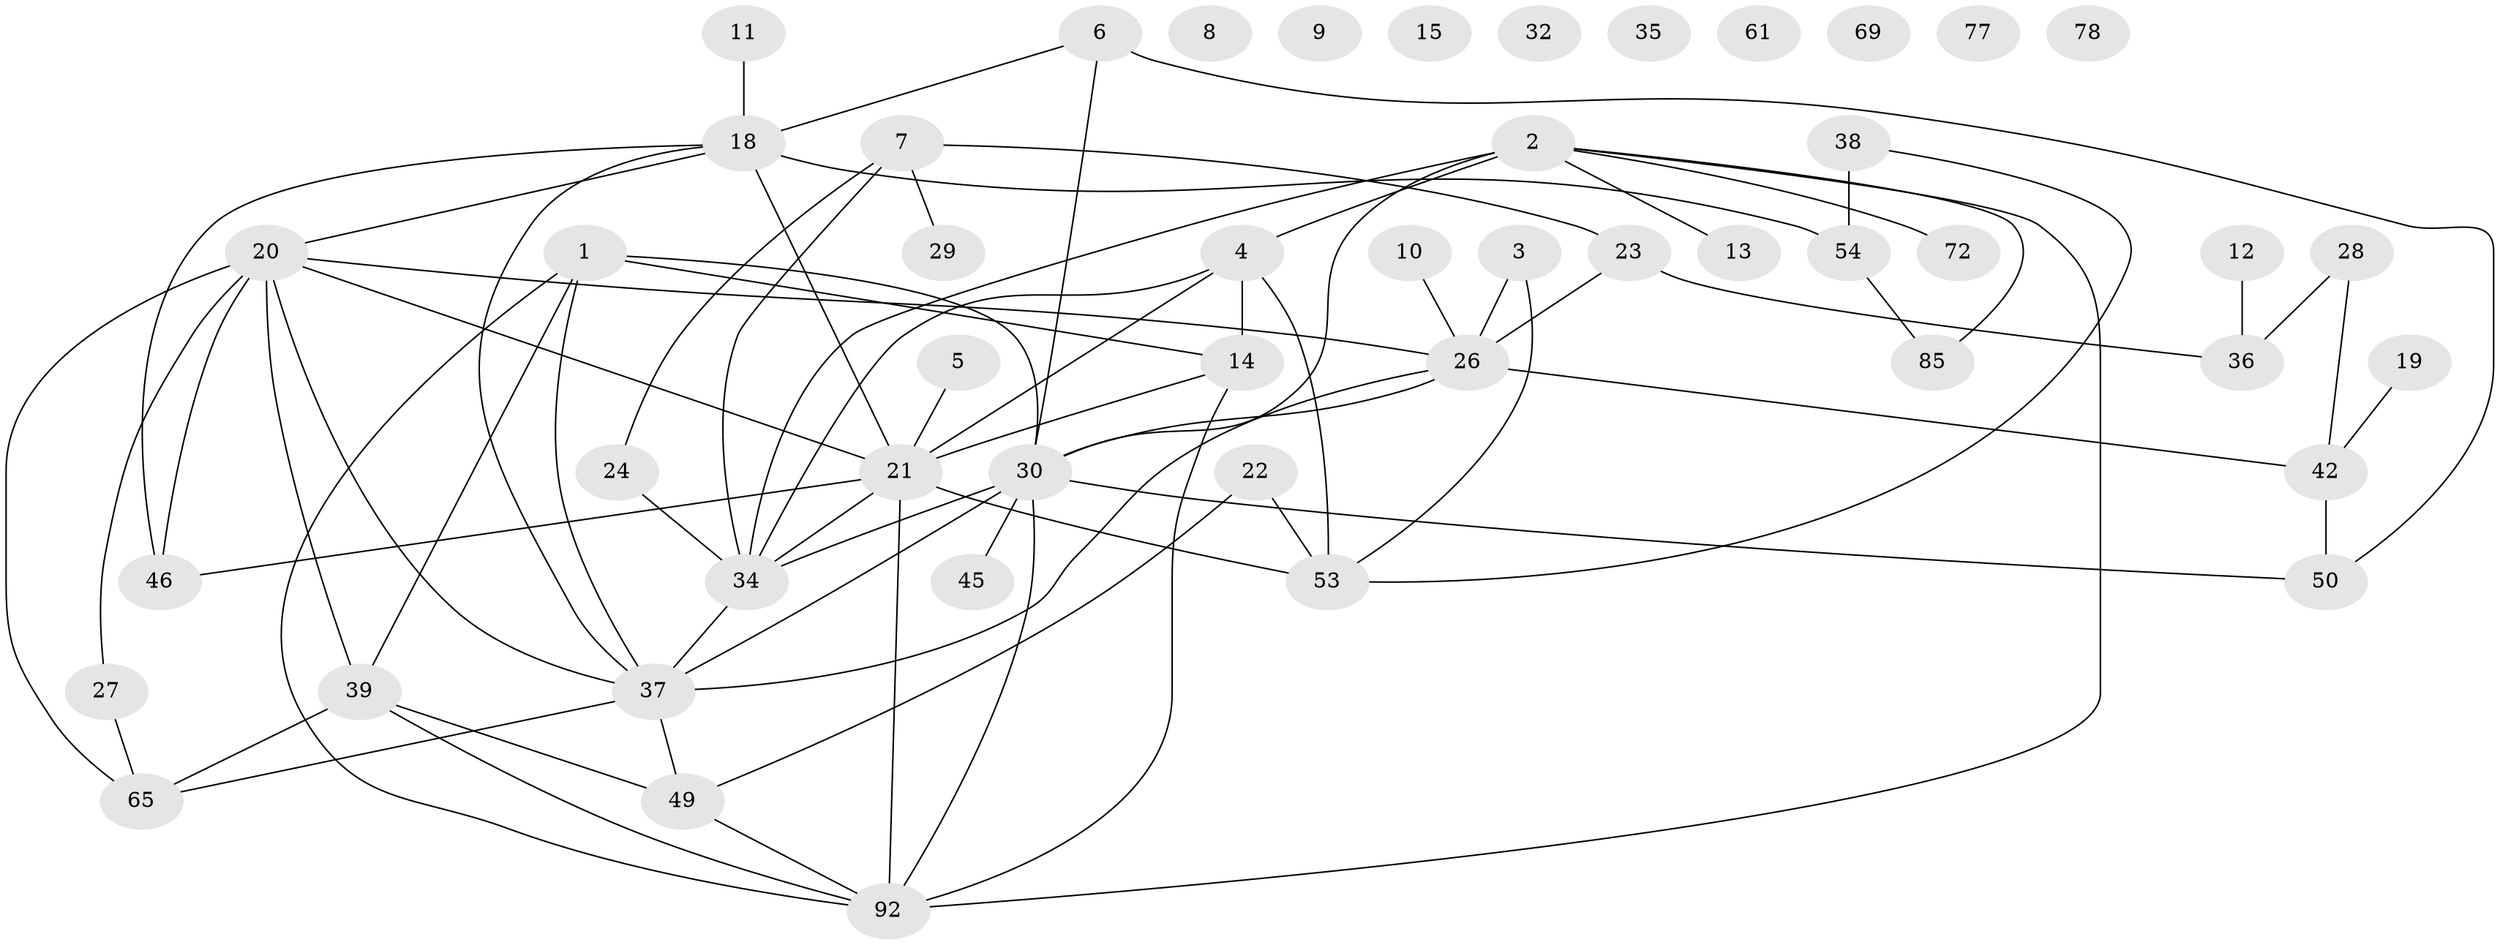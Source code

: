 // original degree distribution, {4: 0.17346938775510204, 3: 0.24489795918367346, 2: 0.22448979591836735, 1: 0.16326530612244897, 0: 0.09183673469387756, 5: 0.061224489795918366, 6: 0.01020408163265306, 8: 0.01020408163265306, 7: 0.02040816326530612}
// Generated by graph-tools (version 1.1) at 2025/13/03/09/25 04:13:02]
// undirected, 49 vertices, 75 edges
graph export_dot {
graph [start="1"]
  node [color=gray90,style=filled];
  1 [super="+33"];
  2 [super="+79+43"];
  3;
  4 [super="+82+44"];
  5;
  6 [super="+40"];
  7 [super="+16"];
  8;
  9;
  10;
  11;
  12 [super="+89+17"];
  13;
  14 [super="+25"];
  15;
  18 [super="+63"];
  19;
  20 [super="+41"];
  21 [super="+71+88"];
  22;
  23 [super="+31"];
  24 [super="+51+81"];
  26 [super="+94+57"];
  27;
  28;
  29;
  30 [super="+68+58+84+75"];
  32;
  34 [super="+80+47"];
  35;
  36;
  37;
  38 [super="+56+60"];
  39 [super="+93+48+62"];
  42 [super="+86"];
  45;
  46 [super="+52+73"];
  49 [super="+76"];
  50;
  53 [super="+64"];
  54 [super="+55"];
  61;
  65 [super="+66"];
  69;
  72;
  77;
  78;
  85;
  92 [super="+95"];
  1 -- 30;
  1 -- 92;
  1 -- 37;
  1 -- 14;
  1 -- 39;
  2 -- 30 [weight=2];
  2 -- 72;
  2 -- 13;
  2 -- 34;
  2 -- 4;
  2 -- 85;
  2 -- 92;
  3 -- 53;
  3 -- 26;
  4 -- 34;
  4 -- 21;
  4 -- 53;
  4 -- 14;
  5 -- 21;
  6 -- 18;
  6 -- 50;
  6 -- 30;
  7 -- 24;
  7 -- 29;
  7 -- 34;
  7 -- 23;
  10 -- 26;
  11 -- 18;
  12 -- 36;
  14 -- 21;
  14 -- 92;
  18 -- 37;
  18 -- 21 [weight=2];
  18 -- 20;
  18 -- 54;
  18 -- 46;
  19 -- 42;
  20 -- 39;
  20 -- 37;
  20 -- 26;
  20 -- 27;
  20 -- 46;
  20 -- 21;
  20 -- 65;
  21 -- 46;
  21 -- 53 [weight=2];
  21 -- 92;
  21 -- 34;
  22 -- 53;
  22 -- 49;
  23 -- 36;
  23 -- 26;
  24 -- 34;
  26 -- 37;
  26 -- 42;
  26 -- 30;
  27 -- 65;
  28 -- 36;
  28 -- 42;
  30 -- 92;
  30 -- 50;
  30 -- 45;
  30 -- 34;
  30 -- 37;
  34 -- 37;
  37 -- 65;
  37 -- 49;
  38 -- 54 [weight=2];
  38 -- 53;
  39 -- 92;
  39 -- 65;
  39 -- 49;
  42 -- 50;
  49 -- 92;
  54 -- 85;
}
